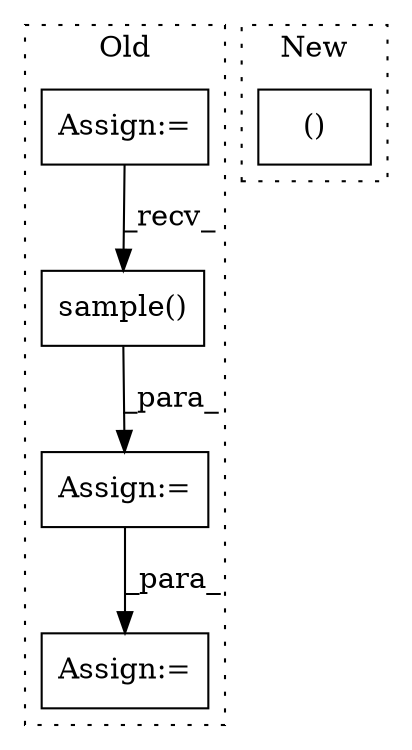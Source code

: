 digraph G {
subgraph cluster0 {
1 [label="sample()" a="75" s="2067" l="13" shape="box"];
3 [label="Assign:=" a="68" s="2110" l="20" shape="box"];
4 [label="Assign:=" a="68" s="2064" l="3" shape="box"];
5 [label="Assign:=" a="68" s="1901" l="3" shape="box"];
label = "Old";
style="dotted";
}
subgraph cluster1 {
2 [label="()" a="54" s="2419" l="6" shape="box"];
label = "New";
style="dotted";
}
1 -> 4 [label="_para_"];
4 -> 3 [label="_para_"];
5 -> 1 [label="_recv_"];
}